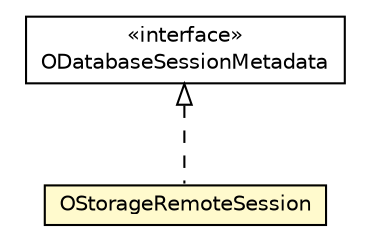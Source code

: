 #!/usr/local/bin/dot
#
# Class diagram 
# Generated by UMLGraph version R5_6-24-gf6e263 (http://www.umlgraph.org/)
#

digraph G {
	edge [fontname="Helvetica",fontsize=10,labelfontname="Helvetica",labelfontsize=10];
	node [fontname="Helvetica",fontsize=10,shape=plaintext];
	nodesep=0.25;
	ranksep=0.5;
	// com.orientechnologies.orient.core.db.ODatabaseSessionMetadata
	c4056406 [label=<<table title="com.orientechnologies.orient.core.db.ODatabaseSessionMetadata" border="0" cellborder="1" cellspacing="0" cellpadding="2" port="p" href="../../core/db/ODatabaseSessionMetadata.html">
		<tr><td><table border="0" cellspacing="0" cellpadding="1">
<tr><td align="center" balign="center"> &#171;interface&#187; </td></tr>
<tr><td align="center" balign="center"> ODatabaseSessionMetadata </td></tr>
		</table></td></tr>
		</table>>, URL="../../core/db/ODatabaseSessionMetadata.html", fontname="Helvetica", fontcolor="black", fontsize=10.0];
	// com.orientechnologies.orient.client.remote.OStorageRemoteSession
	c4057655 [label=<<table title="com.orientechnologies.orient.client.remote.OStorageRemoteSession" border="0" cellborder="1" cellspacing="0" cellpadding="2" port="p" bgcolor="lemonChiffon" href="./OStorageRemoteSession.html">
		<tr><td><table border="0" cellspacing="0" cellpadding="1">
<tr><td align="center" balign="center"> OStorageRemoteSession </td></tr>
		</table></td></tr>
		</table>>, URL="./OStorageRemoteSession.html", fontname="Helvetica", fontcolor="black", fontsize=10.0];
	//com.orientechnologies.orient.client.remote.OStorageRemoteSession implements com.orientechnologies.orient.core.db.ODatabaseSessionMetadata
	c4056406:p -> c4057655:p [dir=back,arrowtail=empty,style=dashed];
}

